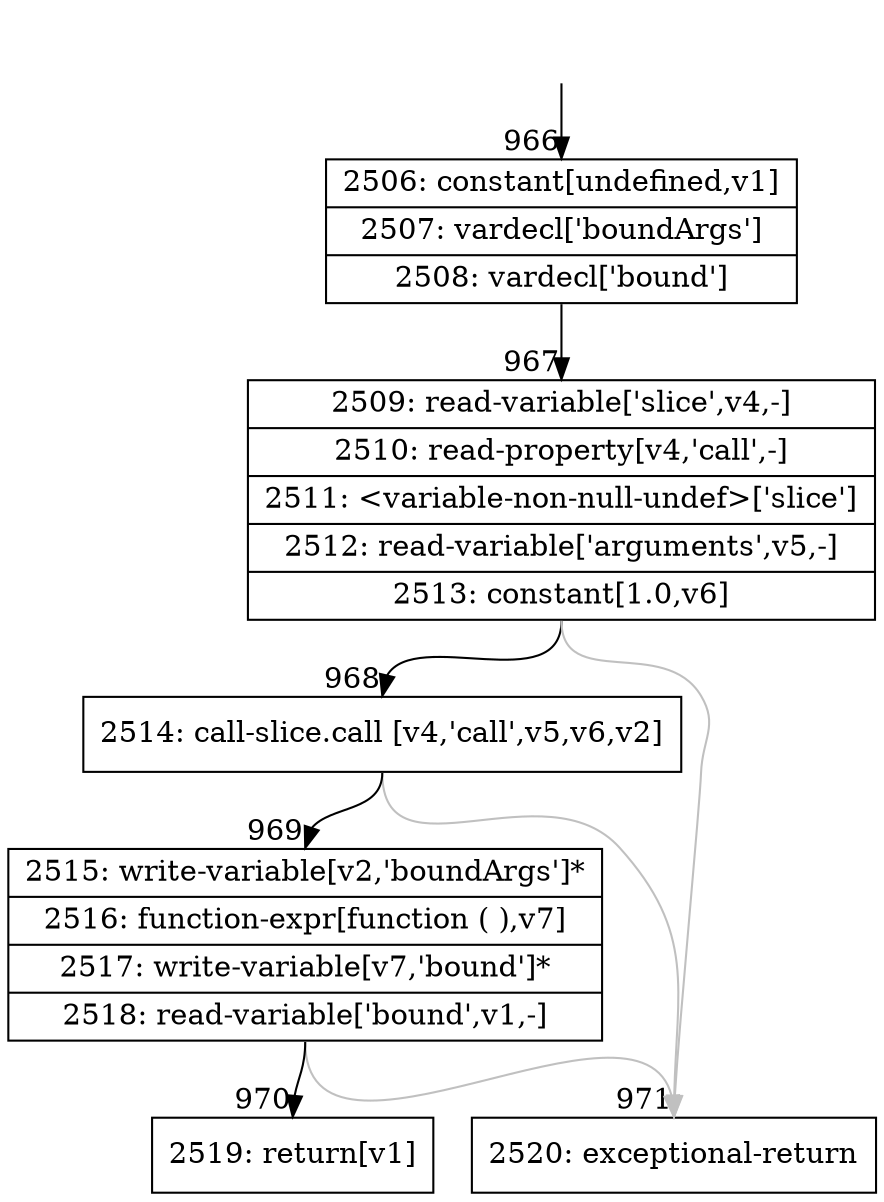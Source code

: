 digraph {
rankdir="TD"
BB_entry79[shape=none,label=""];
BB_entry79 -> BB966 [tailport=s, headport=n, headlabel="    966"]
BB966 [shape=record label="{2506: constant[undefined,v1]|2507: vardecl['boundArgs']|2508: vardecl['bound']}" ] 
BB966 -> BB967 [tailport=s, headport=n, headlabel="      967"]
BB967 [shape=record label="{2509: read-variable['slice',v4,-]|2510: read-property[v4,'call',-]|2511: \<variable-non-null-undef\>['slice']|2512: read-variable['arguments',v5,-]|2513: constant[1.0,v6]}" ] 
BB967 -> BB968 [tailport=s, headport=n, headlabel="      968"]
BB967 -> BB971 [tailport=s, headport=n, color=gray, headlabel="      971"]
BB968 [shape=record label="{2514: call-slice.call [v4,'call',v5,v6,v2]}" ] 
BB968 -> BB969 [tailport=s, headport=n, headlabel="      969"]
BB968 -> BB971 [tailport=s, headport=n, color=gray]
BB969 [shape=record label="{2515: write-variable[v2,'boundArgs']*|2516: function-expr[function ( ),v7]|2517: write-variable[v7,'bound']*|2518: read-variable['bound',v1,-]}" ] 
BB969 -> BB970 [tailport=s, headport=n, headlabel="      970"]
BB969 -> BB971 [tailport=s, headport=n, color=gray]
BB970 [shape=record label="{2519: return[v1]}" ] 
BB971 [shape=record label="{2520: exceptional-return}" ] 
//#$~ 735
}
